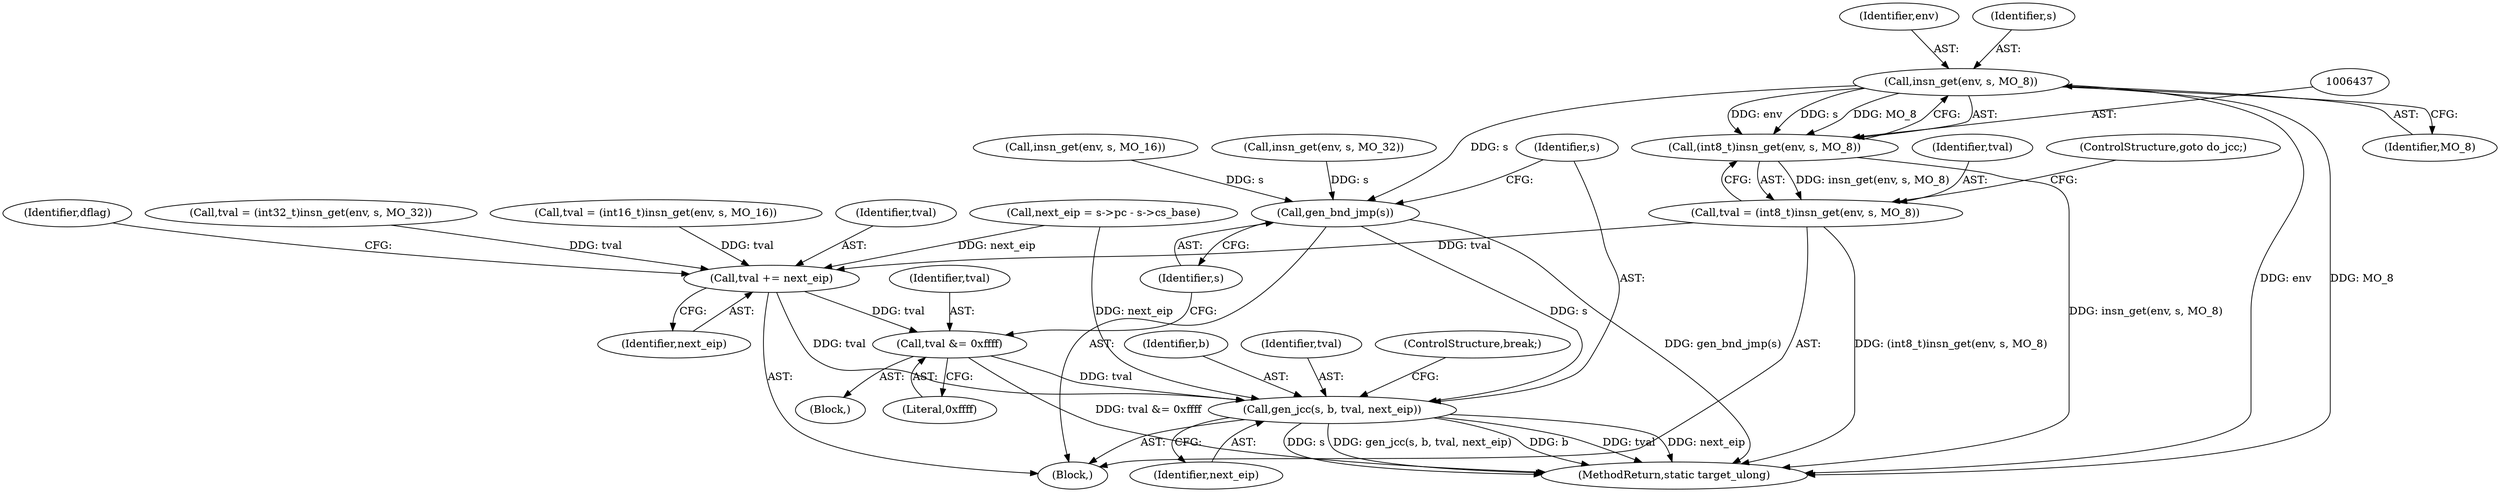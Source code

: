 digraph "0_qemu_30663fd26c0307e414622c7a8607fbc04f92ec14@pointer" {
"1006438" [label="(Call,insn_get(env, s, MO_8))"];
"1006436" [label="(Call,(int8_t)insn_get(env, s, MO_8))"];
"1006434" [label="(Call,tval = (int8_t)insn_get(env, s, MO_8))"];
"1006477" [label="(Call,tval += next_eip)"];
"1006485" [label="(Call,tval &= 0xffff)"];
"1006490" [label="(Call,gen_jcc(s, b, tval, next_eip))"];
"1006488" [label="(Call,gen_bnd_jmp(s))"];
"1006479" [label="(Identifier,next_eip)"];
"1006435" [label="(Identifier,tval)"];
"1006434" [label="(Call,tval = (int8_t)insn_get(env, s, MO_8))"];
"1006439" [label="(Identifier,env)"];
"1006442" [label="(ControlStructure,goto do_jcc;)"];
"1006494" [label="(Identifier,next_eip)"];
"1006478" [label="(Identifier,tval)"];
"1006489" [label="(Identifier,s)"];
"1006459" [label="(Call,tval = (int16_t)insn_get(env, s, MO_16))"];
"1006468" [label="(Call,next_eip = s->pc - s->cs_base)"];
"1006453" [label="(Call,insn_get(env, s, MO_32))"];
"1001025" [label="(Block,)"];
"1006477" [label="(Call,tval += next_eip)"];
"1006441" [label="(Identifier,MO_8)"];
"1006490" [label="(Call,gen_jcc(s, b, tval, next_eip))"];
"1006488" [label="(Call,gen_bnd_jmp(s))"];
"1006487" [label="(Literal,0xffff)"];
"1006486" [label="(Identifier,tval)"];
"1006491" [label="(Identifier,s)"];
"1006484" [label="(Block,)"];
"1006482" [label="(Identifier,dflag)"];
"1006495" [label="(ControlStructure,break;)"];
"1011840" [label="(MethodReturn,static target_ulong)"];
"1006485" [label="(Call,tval &= 0xffff)"];
"1006440" [label="(Identifier,s)"];
"1006436" [label="(Call,(int8_t)insn_get(env, s, MO_8))"];
"1006463" [label="(Call,insn_get(env, s, MO_16))"];
"1006492" [label="(Identifier,b)"];
"1006438" [label="(Call,insn_get(env, s, MO_8))"];
"1006493" [label="(Identifier,tval)"];
"1006449" [label="(Call,tval = (int32_t)insn_get(env, s, MO_32))"];
"1006438" -> "1006436"  [label="AST: "];
"1006438" -> "1006441"  [label="CFG: "];
"1006439" -> "1006438"  [label="AST: "];
"1006440" -> "1006438"  [label="AST: "];
"1006441" -> "1006438"  [label="AST: "];
"1006436" -> "1006438"  [label="CFG: "];
"1006438" -> "1011840"  [label="DDG: env"];
"1006438" -> "1011840"  [label="DDG: MO_8"];
"1006438" -> "1006436"  [label="DDG: env"];
"1006438" -> "1006436"  [label="DDG: s"];
"1006438" -> "1006436"  [label="DDG: MO_8"];
"1006438" -> "1006488"  [label="DDG: s"];
"1006436" -> "1006434"  [label="AST: "];
"1006437" -> "1006436"  [label="AST: "];
"1006434" -> "1006436"  [label="CFG: "];
"1006436" -> "1011840"  [label="DDG: insn_get(env, s, MO_8)"];
"1006436" -> "1006434"  [label="DDG: insn_get(env, s, MO_8)"];
"1006434" -> "1001025"  [label="AST: "];
"1006435" -> "1006434"  [label="AST: "];
"1006442" -> "1006434"  [label="CFG: "];
"1006434" -> "1011840"  [label="DDG: (int8_t)insn_get(env, s, MO_8)"];
"1006434" -> "1006477"  [label="DDG: tval"];
"1006477" -> "1001025"  [label="AST: "];
"1006477" -> "1006479"  [label="CFG: "];
"1006478" -> "1006477"  [label="AST: "];
"1006479" -> "1006477"  [label="AST: "];
"1006482" -> "1006477"  [label="CFG: "];
"1006468" -> "1006477"  [label="DDG: next_eip"];
"1006459" -> "1006477"  [label="DDG: tval"];
"1006449" -> "1006477"  [label="DDG: tval"];
"1006477" -> "1006485"  [label="DDG: tval"];
"1006477" -> "1006490"  [label="DDG: tval"];
"1006485" -> "1006484"  [label="AST: "];
"1006485" -> "1006487"  [label="CFG: "];
"1006486" -> "1006485"  [label="AST: "];
"1006487" -> "1006485"  [label="AST: "];
"1006489" -> "1006485"  [label="CFG: "];
"1006485" -> "1011840"  [label="DDG: tval &= 0xffff"];
"1006485" -> "1006490"  [label="DDG: tval"];
"1006490" -> "1001025"  [label="AST: "];
"1006490" -> "1006494"  [label="CFG: "];
"1006491" -> "1006490"  [label="AST: "];
"1006492" -> "1006490"  [label="AST: "];
"1006493" -> "1006490"  [label="AST: "];
"1006494" -> "1006490"  [label="AST: "];
"1006495" -> "1006490"  [label="CFG: "];
"1006490" -> "1011840"  [label="DDG: gen_jcc(s, b, tval, next_eip)"];
"1006490" -> "1011840"  [label="DDG: b"];
"1006490" -> "1011840"  [label="DDG: tval"];
"1006490" -> "1011840"  [label="DDG: next_eip"];
"1006490" -> "1011840"  [label="DDG: s"];
"1006488" -> "1006490"  [label="DDG: s"];
"1006468" -> "1006490"  [label="DDG: next_eip"];
"1006488" -> "1001025"  [label="AST: "];
"1006488" -> "1006489"  [label="CFG: "];
"1006489" -> "1006488"  [label="AST: "];
"1006491" -> "1006488"  [label="CFG: "];
"1006488" -> "1011840"  [label="DDG: gen_bnd_jmp(s)"];
"1006453" -> "1006488"  [label="DDG: s"];
"1006463" -> "1006488"  [label="DDG: s"];
}

